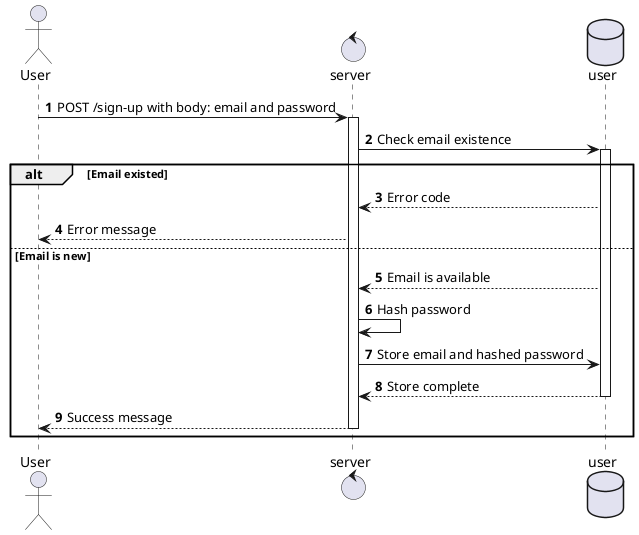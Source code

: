@startuml Sign-up

actor User
control server
database user
autonumber

User -> server: POST /sign-up with body: email and password
activate server
server -> user: Check email existence
activate user
alt Email existed
    user --> server: Error code
    server --> User: Error message
else Email is new
    user --> server: Email is available
    server -> server: Hash password
    server -> user: Store email and hashed password
    user --> server: Store complete
    deactivate user
    server --> User: Success message
    deactivate server
end


@enduml